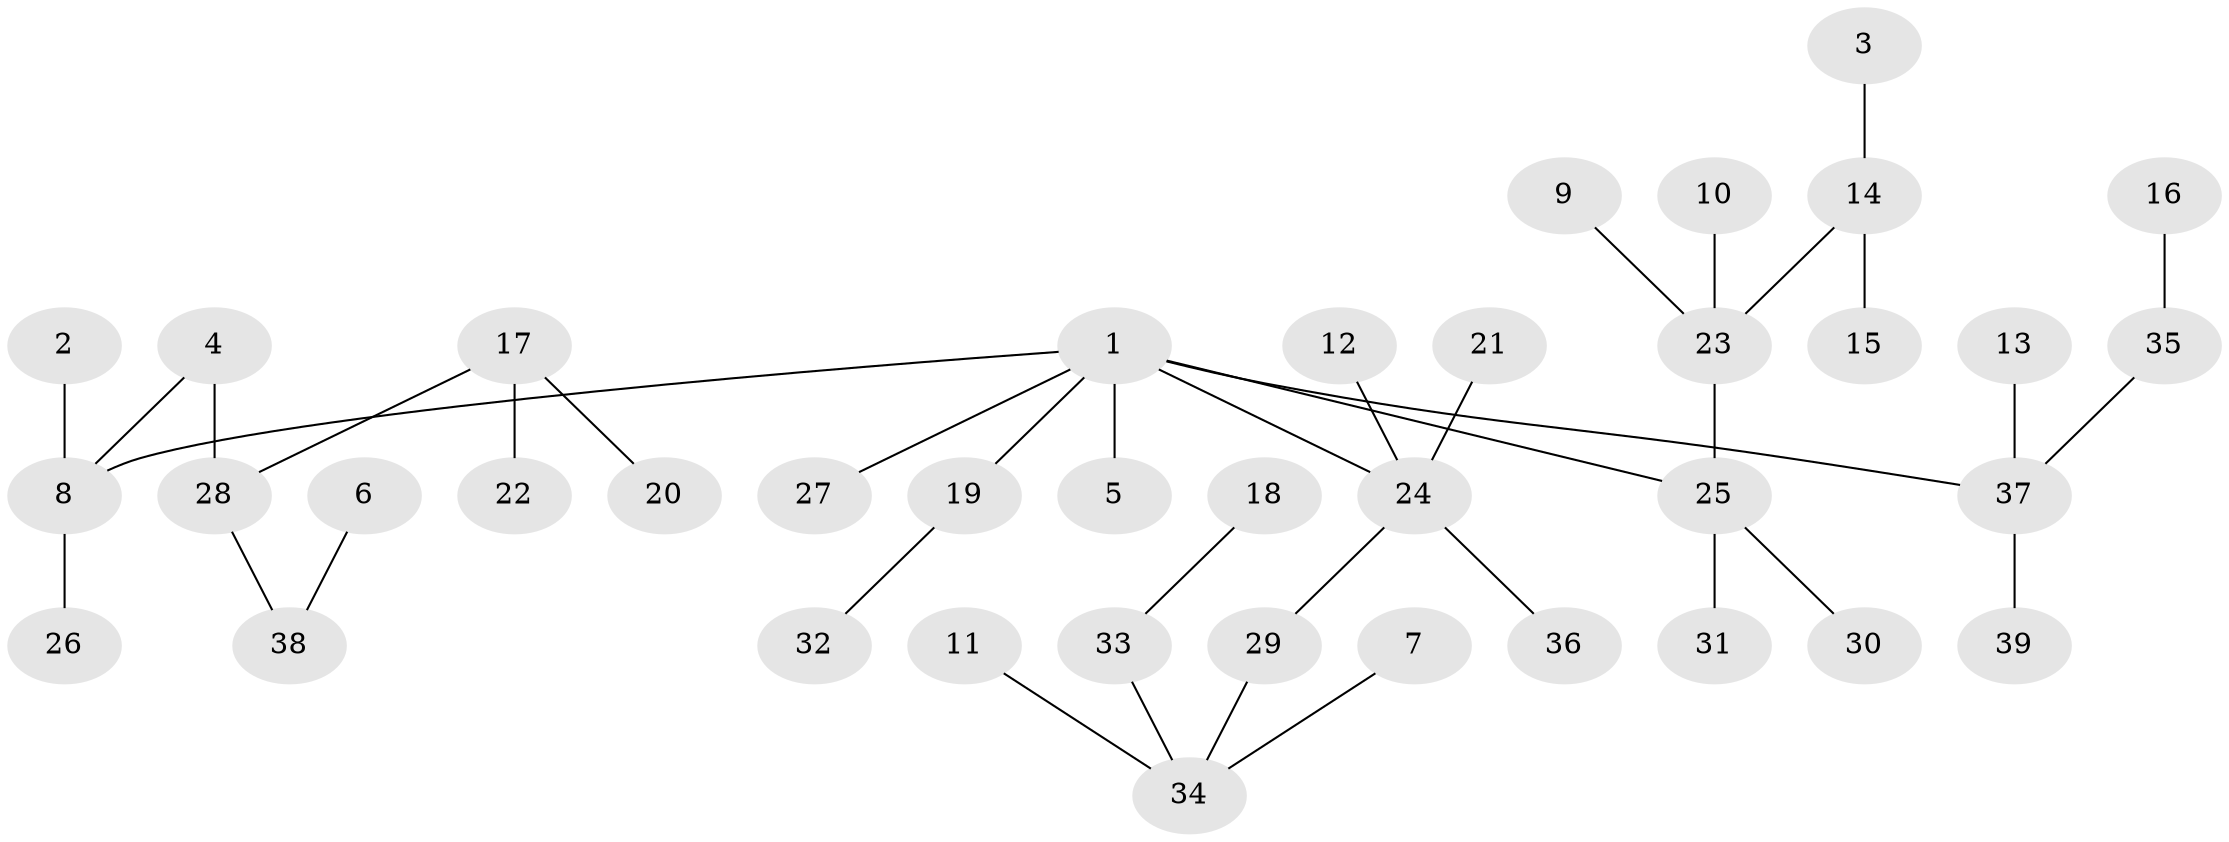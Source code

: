 // original degree distribution, {5: 0.07692307692307693, 4: 0.05128205128205128, 1: 0.5512820512820513, 6: 0.02564102564102564, 3: 0.08974358974358974, 2: 0.20512820512820512}
// Generated by graph-tools (version 1.1) at 2025/50/03/09/25 03:50:25]
// undirected, 39 vertices, 38 edges
graph export_dot {
graph [start="1"]
  node [color=gray90,style=filled];
  1;
  2;
  3;
  4;
  5;
  6;
  7;
  8;
  9;
  10;
  11;
  12;
  13;
  14;
  15;
  16;
  17;
  18;
  19;
  20;
  21;
  22;
  23;
  24;
  25;
  26;
  27;
  28;
  29;
  30;
  31;
  32;
  33;
  34;
  35;
  36;
  37;
  38;
  39;
  1 -- 5 [weight=1.0];
  1 -- 8 [weight=1.0];
  1 -- 19 [weight=1.0];
  1 -- 24 [weight=1.0];
  1 -- 25 [weight=1.0];
  1 -- 27 [weight=1.0];
  1 -- 37 [weight=1.0];
  2 -- 8 [weight=1.0];
  3 -- 14 [weight=1.0];
  4 -- 8 [weight=1.0];
  4 -- 28 [weight=1.0];
  6 -- 38 [weight=1.0];
  7 -- 34 [weight=1.0];
  8 -- 26 [weight=1.0];
  9 -- 23 [weight=1.0];
  10 -- 23 [weight=1.0];
  11 -- 34 [weight=1.0];
  12 -- 24 [weight=1.0];
  13 -- 37 [weight=1.0];
  14 -- 15 [weight=1.0];
  14 -- 23 [weight=1.0];
  16 -- 35 [weight=1.0];
  17 -- 20 [weight=1.0];
  17 -- 22 [weight=1.0];
  17 -- 28 [weight=1.0];
  18 -- 33 [weight=1.0];
  19 -- 32 [weight=1.0];
  21 -- 24 [weight=1.0];
  23 -- 25 [weight=1.0];
  24 -- 29 [weight=1.0];
  24 -- 36 [weight=1.0];
  25 -- 30 [weight=1.0];
  25 -- 31 [weight=1.0];
  28 -- 38 [weight=1.0];
  29 -- 34 [weight=1.0];
  33 -- 34 [weight=1.0];
  35 -- 37 [weight=1.0];
  37 -- 39 [weight=1.0];
}
